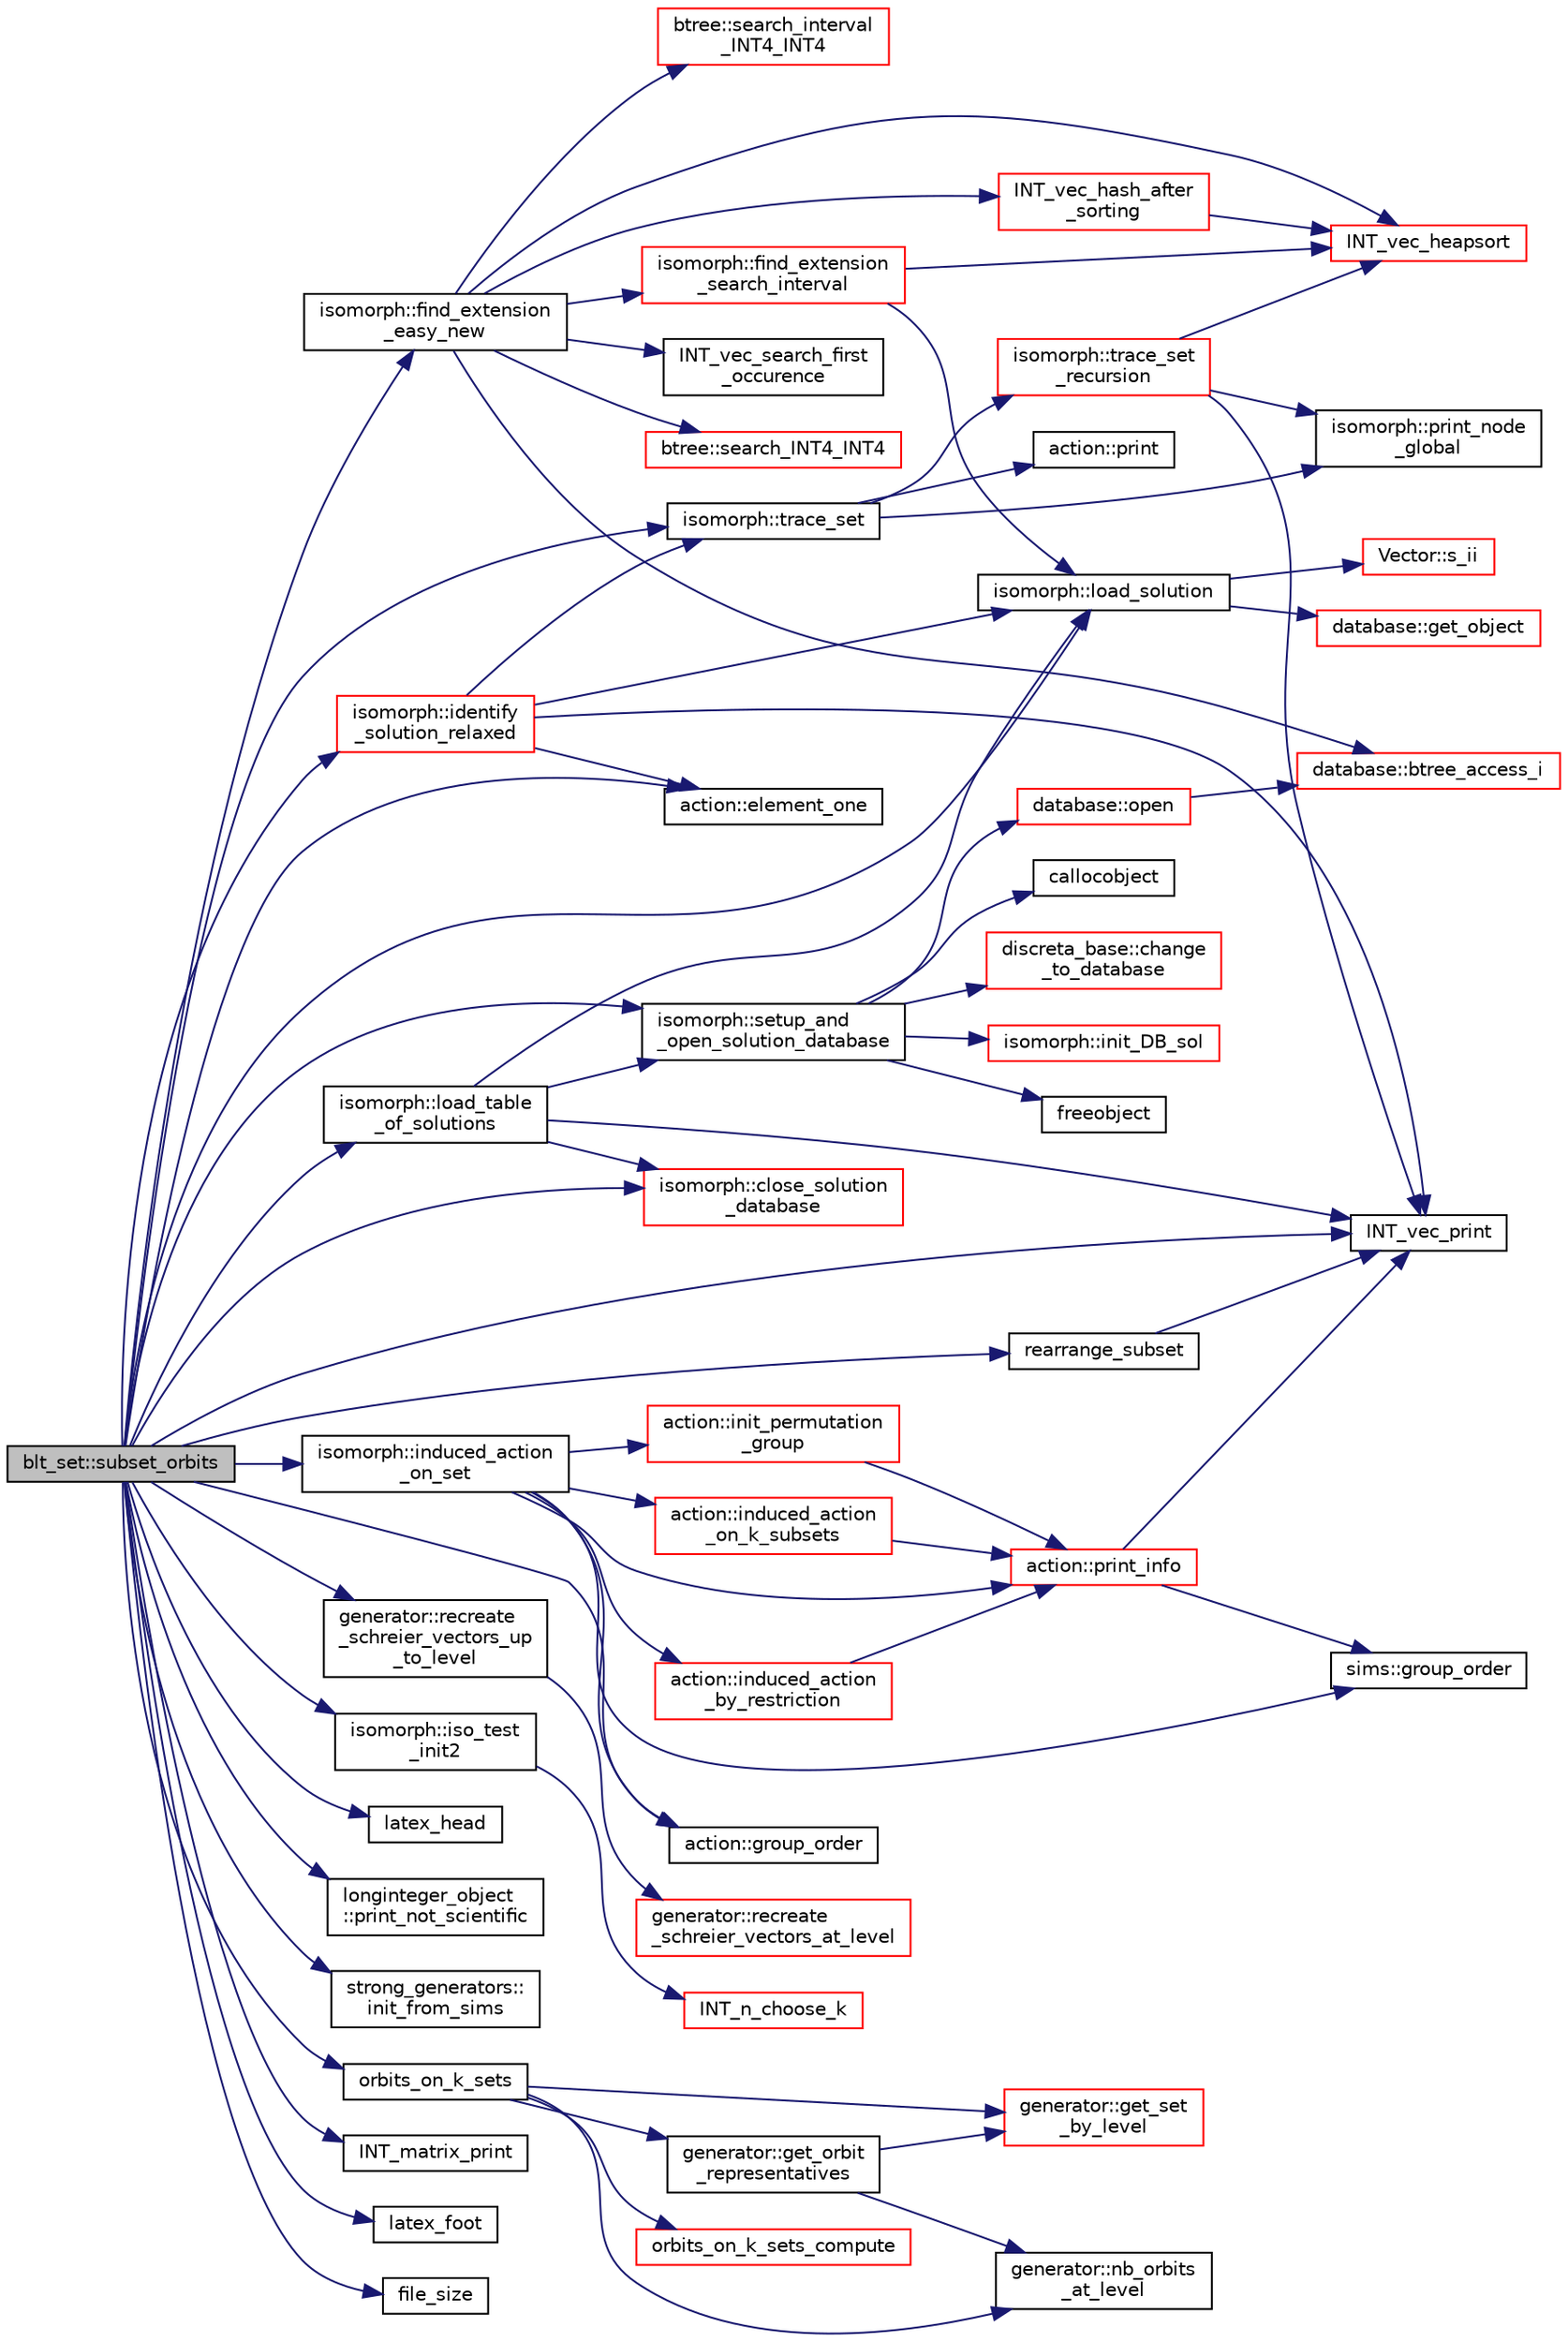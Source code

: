 digraph "blt_set::subset_orbits"
{
  edge [fontname="Helvetica",fontsize="10",labelfontname="Helvetica",labelfontsize="10"];
  node [fontname="Helvetica",fontsize="10",shape=record];
  rankdir="LR";
  Node3188 [label="blt_set::subset_orbits",height=0.2,width=0.4,color="black", fillcolor="grey75", style="filled", fontcolor="black"];
  Node3188 -> Node3189 [color="midnightblue",fontsize="10",style="solid",fontname="Helvetica"];
  Node3189 [label="isomorph::load_table\l_of_solutions",height=0.2,width=0.4,color="black", fillcolor="white", style="filled",URL="$d3/d5f/classisomorph.html#a21ab5aba74a200b9abf041dc5206821a"];
  Node3189 -> Node3190 [color="midnightblue",fontsize="10",style="solid",fontname="Helvetica"];
  Node3190 [label="isomorph::setup_and\l_open_solution_database",height=0.2,width=0.4,color="black", fillcolor="white", style="filled",URL="$d3/d5f/classisomorph.html#a31846d3ae261a9c2dc089fb87710ce5c"];
  Node3190 -> Node3191 [color="midnightblue",fontsize="10",style="solid",fontname="Helvetica"];
  Node3191 [label="freeobject",height=0.2,width=0.4,color="black", fillcolor="white", style="filled",URL="$d9/d60/discreta_8h.html#a3bd8a0c7f8d0451709f6e310536ff2ae"];
  Node3190 -> Node3192 [color="midnightblue",fontsize="10",style="solid",fontname="Helvetica"];
  Node3192 [label="callocobject",height=0.2,width=0.4,color="black", fillcolor="white", style="filled",URL="$d9/d60/discreta_8h.html#a8bbcb8338d159223714097d10e94364d"];
  Node3190 -> Node3193 [color="midnightblue",fontsize="10",style="solid",fontname="Helvetica"];
  Node3193 [label="discreta_base::change\l_to_database",height=0.2,width=0.4,color="red", fillcolor="white", style="filled",URL="$d7/d71/classdiscreta__base.html#a9187fb1e0526e3d327b78bb19475ae40"];
  Node3190 -> Node3265 [color="midnightblue",fontsize="10",style="solid",fontname="Helvetica"];
  Node3265 [label="isomorph::init_DB_sol",height=0.2,width=0.4,color="red", fillcolor="white", style="filled",URL="$d3/d5f/classisomorph.html#afd8d8a546fa9a7bc6f211b216e291039"];
  Node3190 -> Node3303 [color="midnightblue",fontsize="10",style="solid",fontname="Helvetica"];
  Node3303 [label="database::open",height=0.2,width=0.4,color="red", fillcolor="white", style="filled",URL="$db/d72/classdatabase.html#a65e8eccf98ecab4d55fb25bacaae6a19"];
  Node3303 -> Node3315 [color="midnightblue",fontsize="10",style="solid",fontname="Helvetica"];
  Node3315 [label="database::btree_access_i",height=0.2,width=0.4,color="red", fillcolor="white", style="filled",URL="$db/d72/classdatabase.html#a215047d1b32b8bd54f91a7bdca168eee"];
  Node3189 -> Node3324 [color="midnightblue",fontsize="10",style="solid",fontname="Helvetica"];
  Node3324 [label="isomorph::load_solution",height=0.2,width=0.4,color="black", fillcolor="white", style="filled",URL="$d3/d5f/classisomorph.html#a18df8e5d8ba2c2fe7c6d59a2d42768a5"];
  Node3324 -> Node3325 [color="midnightblue",fontsize="10",style="solid",fontname="Helvetica"];
  Node3325 [label="database::get_object",height=0.2,width=0.4,color="red", fillcolor="white", style="filled",URL="$db/d72/classdatabase.html#a2f58ec1301addabc2fb6544038e108c6"];
  Node3324 -> Node3329 [color="midnightblue",fontsize="10",style="solid",fontname="Helvetica"];
  Node3329 [label="Vector::s_ii",height=0.2,width=0.4,color="red", fillcolor="white", style="filled",URL="$d5/db2/class_vector.html#a75d4942cc7b9794717b4846c10520db8"];
  Node3189 -> Node3331 [color="midnightblue",fontsize="10",style="solid",fontname="Helvetica"];
  Node3331 [label="INT_vec_print",height=0.2,width=0.4,color="black", fillcolor="white", style="filled",URL="$df/dbf/sajeeb_8_c.html#a79a5901af0b47dd0d694109543c027fe"];
  Node3189 -> Node3332 [color="midnightblue",fontsize="10",style="solid",fontname="Helvetica"];
  Node3332 [label="isomorph::close_solution\l_database",height=0.2,width=0.4,color="red", fillcolor="white", style="filled",URL="$d3/d5f/classisomorph.html#a4219716e51f60288361e06dd0e91810b"];
  Node3188 -> Node3344 [color="midnightblue",fontsize="10",style="solid",fontname="Helvetica"];
  Node3344 [label="generator::recreate\l_schreier_vectors_up\l_to_level",height=0.2,width=0.4,color="black", fillcolor="white", style="filled",URL="$d7/d73/classgenerator.html#a2ca7599e91bb012d41153aec95f081f7"];
  Node3344 -> Node3345 [color="midnightblue",fontsize="10",style="solid",fontname="Helvetica"];
  Node3345 [label="generator::recreate\l_schreier_vectors_at_level",height=0.2,width=0.4,color="red", fillcolor="white", style="filled",URL="$d7/d73/classgenerator.html#a7d190e196e7c9721c4135f40f01d922f"];
  Node3188 -> Node3897 [color="midnightblue",fontsize="10",style="solid",fontname="Helvetica"];
  Node3897 [label="isomorph::iso_test\l_init2",height=0.2,width=0.4,color="black", fillcolor="white", style="filled",URL="$d3/d5f/classisomorph.html#a5aa54ad741dc6c43e688f6c66dae798d"];
  Node3897 -> Node3898 [color="midnightblue",fontsize="10",style="solid",fontname="Helvetica"];
  Node3898 [label="INT_n_choose_k",height=0.2,width=0.4,color="red", fillcolor="white", style="filled",URL="$d2/d7c/combinatorics_8_c.html#aa74adc702e59feadb839f44c0aaec8f6"];
  Node3188 -> Node3899 [color="midnightblue",fontsize="10",style="solid",fontname="Helvetica"];
  Node3899 [label="latex_head",height=0.2,width=0.4,color="black", fillcolor="white", style="filled",URL="$d5/db4/io__and__os_8h.html#ae873c602bd361c5218db5cecf1d348cd"];
  Node3188 -> Node3190 [color="midnightblue",fontsize="10",style="solid",fontname="Helvetica"];
  Node3188 -> Node3324 [color="midnightblue",fontsize="10",style="solid",fontname="Helvetica"];
  Node3188 -> Node3331 [color="midnightblue",fontsize="10",style="solid",fontname="Helvetica"];
  Node3188 -> Node3900 [color="midnightblue",fontsize="10",style="solid",fontname="Helvetica"];
  Node3900 [label="isomorph::induced_action\l_on_set",height=0.2,width=0.4,color="black", fillcolor="white", style="filled",URL="$d3/d5f/classisomorph.html#a66a62f79a0f877b889ec5bd0c79392f1"];
  Node3900 -> Node3373 [color="midnightblue",fontsize="10",style="solid",fontname="Helvetica"];
  Node3373 [label="action::induced_action\l_by_restriction",height=0.2,width=0.4,color="red", fillcolor="white", style="filled",URL="$d2/d86/classaction.html#a37c21f74a97c921d882a308370c06357"];
  Node3373 -> Node3374 [color="midnightblue",fontsize="10",style="solid",fontname="Helvetica"];
  Node3374 [label="action::print_info",height=0.2,width=0.4,color="red", fillcolor="white", style="filled",URL="$d2/d86/classaction.html#a6f89e493e5c5a32e5c3b8963d438ce86"];
  Node3374 -> Node3331 [color="midnightblue",fontsize="10",style="solid",fontname="Helvetica"];
  Node3374 -> Node3377 [color="midnightblue",fontsize="10",style="solid",fontname="Helvetica"];
  Node3377 [label="sims::group_order",height=0.2,width=0.4,color="black", fillcolor="white", style="filled",URL="$d9/df3/classsims.html#aa442445175656570fa35febbe790efad"];
  Node3900 -> Node3844 [color="midnightblue",fontsize="10",style="solid",fontname="Helvetica"];
  Node3844 [label="action::group_order",height=0.2,width=0.4,color="black", fillcolor="white", style="filled",URL="$d2/d86/classaction.html#ad1f69adb27041311d2e7be96e39388d4"];
  Node3900 -> Node3377 [color="midnightblue",fontsize="10",style="solid",fontname="Helvetica"];
  Node3900 -> Node3901 [color="midnightblue",fontsize="10",style="solid",fontname="Helvetica"];
  Node3901 [label="action::init_permutation\l_group",height=0.2,width=0.4,color="red", fillcolor="white", style="filled",URL="$d2/d86/classaction.html#a339bbfc596572ec88071c5f5e0ce3f41"];
  Node3901 -> Node3374 [color="midnightblue",fontsize="10",style="solid",fontname="Helvetica"];
  Node3900 -> Node3374 [color="midnightblue",fontsize="10",style="solid",fontname="Helvetica"];
  Node3900 -> Node3946 [color="midnightblue",fontsize="10",style="solid",fontname="Helvetica"];
  Node3946 [label="action::induced_action\l_on_k_subsets",height=0.2,width=0.4,color="red", fillcolor="white", style="filled",URL="$d2/d86/classaction.html#a2eb6058853cffc4c099099e07ecbe612"];
  Node3946 -> Node3374 [color="midnightblue",fontsize="10",style="solid",fontname="Helvetica"];
  Node3188 -> Node3844 [color="midnightblue",fontsize="10",style="solid",fontname="Helvetica"];
  Node3188 -> Node3948 [color="midnightblue",fontsize="10",style="solid",fontname="Helvetica"];
  Node3948 [label="longinteger_object\l::print_not_scientific",height=0.2,width=0.4,color="black", fillcolor="white", style="filled",URL="$dd/d7e/classlonginteger__object.html#ab80ea5c103cf97de662da3f1c79b2dd4"];
  Node3188 -> Node3856 [color="midnightblue",fontsize="10",style="solid",fontname="Helvetica"];
  Node3856 [label="strong_generators::\linit_from_sims",height=0.2,width=0.4,color="black", fillcolor="white", style="filled",URL="$dc/d09/classstrong__generators.html#a2b997decdab82e889c1151f29a846a66"];
  Node3188 -> Node3949 [color="midnightblue",fontsize="10",style="solid",fontname="Helvetica"];
  Node3949 [label="orbits_on_k_sets",height=0.2,width=0.4,color="black", fillcolor="white", style="filled",URL="$da/d10/other_8h.html#afe3d79116aa8b4d1a93d444a3a979b6e"];
  Node3949 -> Node3950 [color="midnightblue",fontsize="10",style="solid",fontname="Helvetica"];
  Node3950 [label="orbits_on_k_sets_compute",height=0.2,width=0.4,color="red", fillcolor="white", style="filled",URL="$d3/d35/snakes__and__ladders__global_8_c.html#a96743526b15703539d544499276aaa71"];
  Node3949 -> Node4240 [color="midnightblue",fontsize="10",style="solid",fontname="Helvetica"];
  Node4240 [label="generator::get_orbit\l_representatives",height=0.2,width=0.4,color="black", fillcolor="white", style="filled",URL="$d7/d73/classgenerator.html#a10b4d5109d52d78991b71870c32e4bcd"];
  Node4240 -> Node3350 [color="midnightblue",fontsize="10",style="solid",fontname="Helvetica"];
  Node3350 [label="generator::nb_orbits\l_at_level",height=0.2,width=0.4,color="black", fillcolor="white", style="filled",URL="$d7/d73/classgenerator.html#a020f3d8378448310d044a4a24fadf301"];
  Node4240 -> Node4241 [color="midnightblue",fontsize="10",style="solid",fontname="Helvetica"];
  Node4241 [label="generator::get_set\l_by_level",height=0.2,width=0.4,color="red", fillcolor="white", style="filled",URL="$d7/d73/classgenerator.html#a3012a80d862b42c848b84584389c8594"];
  Node3949 -> Node3350 [color="midnightblue",fontsize="10",style="solid",fontname="Helvetica"];
  Node3949 -> Node4241 [color="midnightblue",fontsize="10",style="solid",fontname="Helvetica"];
  Node3188 -> Node3464 [color="midnightblue",fontsize="10",style="solid",fontname="Helvetica"];
  Node3464 [label="INT_matrix_print",height=0.2,width=0.4,color="black", fillcolor="white", style="filled",URL="$d5/db4/io__and__os_8h.html#afd4180a24bef3a2b584668a4eaf607ff"];
  Node3188 -> Node4243 [color="midnightblue",fontsize="10",style="solid",fontname="Helvetica"];
  Node4243 [label="rearrange_subset",height=0.2,width=0.4,color="black", fillcolor="white", style="filled",URL="$d5/de2/foundations_2data__structures_2data__structures_8h.html#a523610ec4b589b62fcd862f7dd2392a8"];
  Node4243 -> Node3331 [color="midnightblue",fontsize="10",style="solid",fontname="Helvetica"];
  Node3188 -> Node3396 [color="midnightblue",fontsize="10",style="solid",fontname="Helvetica"];
  Node3396 [label="action::element_one",height=0.2,width=0.4,color="black", fillcolor="white", style="filled",URL="$d2/d86/classaction.html#a780a105daf04d6d1fe7e2f63b3c88e3b"];
  Node3188 -> Node4244 [color="midnightblue",fontsize="10",style="solid",fontname="Helvetica"];
  Node4244 [label="isomorph::trace_set",height=0.2,width=0.4,color="black", fillcolor="white", style="filled",URL="$d3/d5f/classisomorph.html#ab7bbf8af4ad4d1c7bcbbd190ee2ce6a6"];
  Node4244 -> Node4245 [color="midnightblue",fontsize="10",style="solid",fontname="Helvetica"];
  Node4245 [label="isomorph::trace_set\l_recursion",height=0.2,width=0.4,color="red", fillcolor="white", style="filled",URL="$d3/d5f/classisomorph.html#a8ef29320b04d7ca09212706e47b013b9"];
  Node4245 -> Node4246 [color="midnightblue",fontsize="10",style="solid",fontname="Helvetica"];
  Node4246 [label="isomorph::print_node\l_global",height=0.2,width=0.4,color="black", fillcolor="white", style="filled",URL="$d3/d5f/classisomorph.html#ac62bed8edc25b5b50cc4f275f94c8470"];
  Node4245 -> Node3331 [color="midnightblue",fontsize="10",style="solid",fontname="Helvetica"];
  Node4245 -> Node3742 [color="midnightblue",fontsize="10",style="solid",fontname="Helvetica"];
  Node3742 [label="INT_vec_heapsort",height=0.2,width=0.4,color="red", fillcolor="white", style="filled",URL="$d5/de2/foundations_2data__structures_2data__structures_8h.html#a3590ad9987f801fbfc94634300182f39"];
  Node4244 -> Node4246 [color="midnightblue",fontsize="10",style="solid",fontname="Helvetica"];
  Node4244 -> Node3730 [color="midnightblue",fontsize="10",style="solid",fontname="Helvetica"];
  Node3730 [label="action::print",height=0.2,width=0.4,color="black", fillcolor="white", style="filled",URL="$d2/d86/classaction.html#ae4159079fcf493e0e110c2114cc0a52d"];
  Node3188 -> Node4270 [color="midnightblue",fontsize="10",style="solid",fontname="Helvetica"];
  Node4270 [label="isomorph::find_extension\l_easy_new",height=0.2,width=0.4,color="black", fillcolor="white", style="filled",URL="$d3/d5f/classisomorph.html#a239dde6a8264198fc3f6fb2e15cd882d"];
  Node4270 -> Node3742 [color="midnightblue",fontsize="10",style="solid",fontname="Helvetica"];
  Node4270 -> Node4271 [color="midnightblue",fontsize="10",style="solid",fontname="Helvetica"];
  Node4271 [label="INT_vec_hash_after\l_sorting",height=0.2,width=0.4,color="red", fillcolor="white", style="filled",URL="$d5/db4/io__and__os_8h.html#aeafeac33912863498dad1e3c222d54b7"];
  Node4271 -> Node3742 [color="midnightblue",fontsize="10",style="solid",fontname="Helvetica"];
  Node4270 -> Node4273 [color="midnightblue",fontsize="10",style="solid",fontname="Helvetica"];
  Node4273 [label="INT_vec_search_first\l_occurence",height=0.2,width=0.4,color="black", fillcolor="white", style="filled",URL="$d5/de2/foundations_2data__structures_2data__structures_8h.html#a544ec7b1804104bea554694504404dfb"];
  Node4270 -> Node3315 [color="midnightblue",fontsize="10",style="solid",fontname="Helvetica"];
  Node4270 -> Node4274 [color="midnightblue",fontsize="10",style="solid",fontname="Helvetica"];
  Node4274 [label="btree::search_INT4_INT4",height=0.2,width=0.4,color="red", fillcolor="white", style="filled",URL="$dd/db0/classbtree.html#a8746bb2cda91692ba57e9a72dde59a23"];
  Node4270 -> Node4282 [color="midnightblue",fontsize="10",style="solid",fontname="Helvetica"];
  Node4282 [label="btree::search_interval\l_INT4_INT4",height=0.2,width=0.4,color="red", fillcolor="white", style="filled",URL="$dd/db0/classbtree.html#a3bff689197882a625884b9625495c46f"];
  Node4270 -> Node4283 [color="midnightblue",fontsize="10",style="solid",fontname="Helvetica"];
  Node4283 [label="isomorph::find_extension\l_search_interval",height=0.2,width=0.4,color="red", fillcolor="white", style="filled",URL="$d3/d5f/classisomorph.html#af2d3de77d6df176083f2af2e1108ccb4"];
  Node4283 -> Node3324 [color="midnightblue",fontsize="10",style="solid",fontname="Helvetica"];
  Node4283 -> Node3742 [color="midnightblue",fontsize="10",style="solid",fontname="Helvetica"];
  Node3188 -> Node4285 [color="midnightblue",fontsize="10",style="solid",fontname="Helvetica"];
  Node4285 [label="isomorph::identify\l_solution_relaxed",height=0.2,width=0.4,color="red", fillcolor="white", style="filled",URL="$d3/d5f/classisomorph.html#a8c36c61c16700d8e570f71f84a4aabc6"];
  Node4285 -> Node3396 [color="midnightblue",fontsize="10",style="solid",fontname="Helvetica"];
  Node4285 -> Node4244 [color="midnightblue",fontsize="10",style="solid",fontname="Helvetica"];
  Node4285 -> Node3331 [color="midnightblue",fontsize="10",style="solid",fontname="Helvetica"];
  Node4285 -> Node3324 [color="midnightblue",fontsize="10",style="solid",fontname="Helvetica"];
  Node3188 -> Node3332 [color="midnightblue",fontsize="10",style="solid",fontname="Helvetica"];
  Node3188 -> Node4124 [color="midnightblue",fontsize="10",style="solid",fontname="Helvetica"];
  Node4124 [label="latex_foot",height=0.2,width=0.4,color="black", fillcolor="white", style="filled",URL="$d5/db4/io__and__os_8h.html#a409d1f292c1fefb519b8a4894f022714"];
  Node3188 -> Node3347 [color="midnightblue",fontsize="10",style="solid",fontname="Helvetica"];
  Node3347 [label="file_size",height=0.2,width=0.4,color="black", fillcolor="white", style="filled",URL="$df/dbf/sajeeb_8_c.html#a5c37cf5785204b6e9adf647dc14d0e50"];
}
